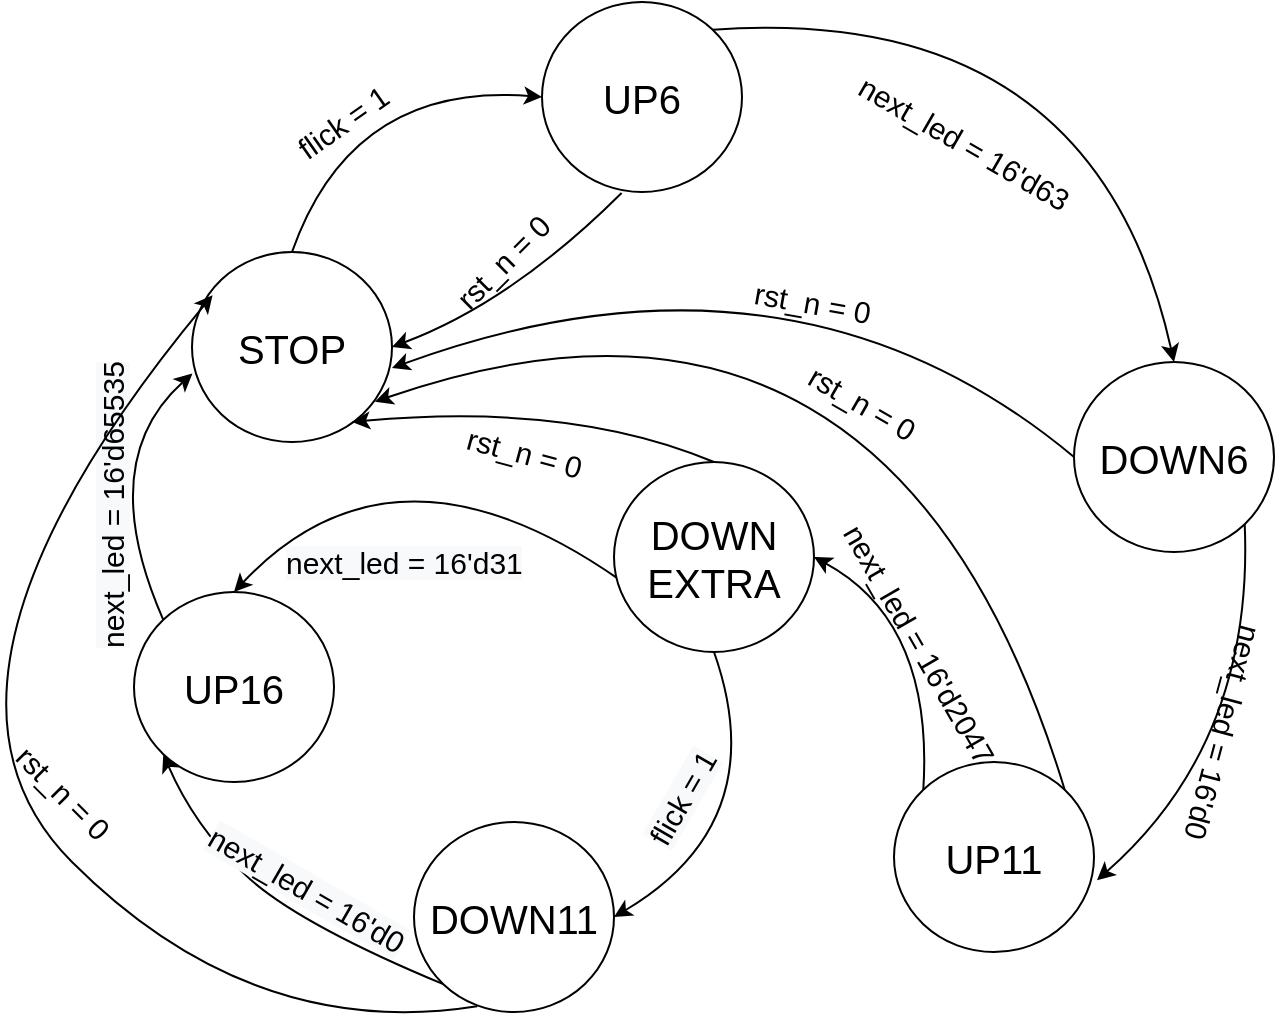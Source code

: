 <mxfile version="14.8.3" type="github">
  <diagram id="2rnhTk_CUh4Y62Cs5DJs" name="Page-1">
    <mxGraphModel dx="1019" dy="456" grid="1" gridSize="10" guides="1" tooltips="1" connect="1" arrows="1" fold="1" page="1" pageScale="1" pageWidth="827" pageHeight="1169" math="0" shadow="0">
      <root>
        <mxCell id="0" />
        <mxCell id="1" parent="0" />
        <mxCell id="J5iCN7HABDpWgJtPhztJ-2" value="&lt;font style=&quot;font-size: 20px&quot;&gt;STOP&lt;/font&gt;" style="ellipse;whiteSpace=wrap;html=1;" parent="1" vertex="1">
          <mxGeometry x="160" y="475" width="100" height="95" as="geometry" />
        </mxCell>
        <mxCell id="J5iCN7HABDpWgJtPhztJ-7" value="" style="endArrow=classic;html=1;entryX=0.5;entryY=0;entryDx=0;entryDy=0;exitX=0.027;exitY=0.619;exitDx=0;exitDy=0;curved=1;exitPerimeter=0;" parent="1" source="TxeS7D_PVPmR740Y7BxE-22" target="TxeS7D_PVPmR740Y7BxE-23" edge="1">
          <mxGeometry width="50" height="50" relative="1" as="geometry">
            <mxPoint x="420" y="440" as="sourcePoint" />
            <mxPoint x="260" y="430" as="targetPoint" />
            <Array as="points">
              <mxPoint x="261" y="560" />
            </Array>
          </mxGeometry>
        </mxCell>
        <mxCell id="J5iCN7HABDpWgJtPhztJ-8" value="" style="endArrow=classic;html=1;entryX=0.5;entryY=0;entryDx=0;entryDy=0;exitX=1;exitY=0;exitDx=0;exitDy=0;curved=1;" parent="1" source="TxeS7D_PVPmR740Y7BxE-7" target="TxeS7D_PVPmR740Y7BxE-8" edge="1">
          <mxGeometry width="50" height="50" relative="1" as="geometry">
            <mxPoint x="541.004" y="545.004" as="sourcePoint" />
            <mxPoint x="455.856" y="465.004" as="targetPoint" />
            <Array as="points">
              <mxPoint x="611" y="350" />
            </Array>
          </mxGeometry>
        </mxCell>
        <mxCell id="J5iCN7HABDpWgJtPhztJ-9" value="" style="endArrow=classic;html=1;entryX=0;entryY=0.5;entryDx=0;entryDy=0;curved=1;exitX=0.5;exitY=0;exitDx=0;exitDy=0;" parent="1" source="J5iCN7HABDpWgJtPhztJ-2" target="TxeS7D_PVPmR740Y7BxE-7" edge="1">
          <mxGeometry width="50" height="50" relative="1" as="geometry">
            <mxPoint x="270" y="360" as="sourcePoint" />
            <mxPoint x="377.574" y="371.716" as="targetPoint" />
            <Array as="points">
              <mxPoint x="240" y="390" />
            </Array>
          </mxGeometry>
        </mxCell>
        <mxCell id="J5iCN7HABDpWgJtPhztJ-11" value="&lt;font style=&quot;font-size: 15px&quot;&gt;flick = 1&lt;/font&gt;" style="text;html=1;align=center;verticalAlign=middle;resizable=0;points=[];autosize=1;strokeColor=none;rotation=-35;" parent="1" vertex="1">
          <mxGeometry x="200" y="400" width="70" height="20" as="geometry" />
        </mxCell>
        <mxCell id="J5iCN7HABDpWgJtPhztJ-14" value="&lt;span style=&quot;color: rgb(0 , 0 , 0) ; font-family: &amp;#34;helvetica&amp;#34; ; font-size: 15px ; font-style: normal ; font-weight: 400 ; letter-spacing: normal ; text-align: center ; text-indent: 0px ; text-transform: none ; word-spacing: 0px ; background-color: rgb(248 , 249 , 250) ; display: inline ; float: none&quot;&gt;next_led = 16&#39;d31&lt;/span&gt;" style="text;whiteSpace=wrap;html=1;rotation=0;" parent="1" vertex="1">
          <mxGeometry x="205" y="615" width="130" height="30" as="geometry" />
        </mxCell>
        <mxCell id="TxeS7D_PVPmR740Y7BxE-3" value="" style="endArrow=classic;html=1;exitX=0.5;exitY=1;exitDx=0;exitDy=0;curved=1;entryX=1;entryY=0.5;entryDx=0;entryDy=0;" parent="1" source="TxeS7D_PVPmR740Y7BxE-22" target="TxeS7D_PVPmR740Y7BxE-10" edge="1">
          <mxGeometry width="50" height="50" relative="1" as="geometry">
            <mxPoint x="548.574" y="808.284" as="sourcePoint" />
            <mxPoint x="373" y="830" as="targetPoint" />
            <Array as="points">
              <mxPoint x="451" y="760" />
            </Array>
          </mxGeometry>
        </mxCell>
        <mxCell id="TxeS7D_PVPmR740Y7BxE-4" value="" style="endArrow=classic;html=1;curved=1;entryX=0.002;entryY=0.64;entryDx=0;entryDy=0;entryPerimeter=0;exitX=0;exitY=0;exitDx=0;exitDy=0;" parent="1" source="TxeS7D_PVPmR740Y7BxE-23" target="J5iCN7HABDpWgJtPhztJ-2" edge="1">
          <mxGeometry width="50" height="50" relative="1" as="geometry">
            <mxPoint x="20.996" y="611.716" as="sourcePoint" />
            <mxPoint x="196" y="590" as="targetPoint" />
            <Array as="points">
              <mxPoint x="111" y="580" />
            </Array>
          </mxGeometry>
        </mxCell>
        <mxCell id="TxeS7D_PVPmR740Y7BxE-5" value="&lt;font style=&quot;font-size: 15px&quot;&gt;next_led = 16&#39;d2047&lt;br&gt;&lt;br&gt;&lt;/font&gt;" style="text;html=1;align=center;verticalAlign=middle;resizable=0;points=[];autosize=1;strokeColor=none;rotation=60;" parent="1" vertex="1">
          <mxGeometry x="441" y="660" width="150" height="30" as="geometry" />
        </mxCell>
        <mxCell id="TxeS7D_PVPmR740Y7BxE-6" value="&lt;span style=&quot;color: rgb(0 , 0 , 0) ; font-family: &amp;#34;helvetica&amp;#34; ; font-size: 15px ; font-style: normal ; font-weight: 400 ; letter-spacing: normal ; text-align: center ; text-indent: 0px ; text-transform: none ; word-spacing: 0px ; background-color: rgb(248 , 249 , 250) ; display: inline ; float: none&quot;&gt;flick = 1&lt;br&gt;&lt;br&gt;&lt;/span&gt;" style="text;whiteSpace=wrap;html=1;rotation=-60;" parent="1" vertex="1">
          <mxGeometry x="361" y="704.5" width="120" height="30" as="geometry" />
        </mxCell>
        <mxCell id="TxeS7D_PVPmR740Y7BxE-7" value="&lt;font style=&quot;font-size: 20px&quot;&gt;UP6&lt;/font&gt;" style="ellipse;whiteSpace=wrap;html=1;" parent="1" vertex="1">
          <mxGeometry x="335" y="350" width="100" height="95" as="geometry" />
        </mxCell>
        <mxCell id="TxeS7D_PVPmR740Y7BxE-8" value="&lt;font style=&quot;font-size: 20px&quot;&gt;DOWN6&lt;/font&gt;" style="ellipse;whiteSpace=wrap;html=1;" parent="1" vertex="1">
          <mxGeometry x="601" y="530" width="100" height="95" as="geometry" />
        </mxCell>
        <mxCell id="TxeS7D_PVPmR740Y7BxE-9" value="&lt;span style=&quot;font-size: 20px&quot;&gt;UP11&lt;/span&gt;" style="ellipse;whiteSpace=wrap;html=1;" parent="1" vertex="1">
          <mxGeometry x="511" y="730" width="100" height="95" as="geometry" />
        </mxCell>
        <mxCell id="TxeS7D_PVPmR740Y7BxE-10" value="&lt;span style=&quot;font-size: 20px&quot;&gt;DOWN11&lt;/span&gt;" style="ellipse;whiteSpace=wrap;html=1;" parent="1" vertex="1">
          <mxGeometry x="271" y="760" width="100" height="95" as="geometry" />
        </mxCell>
        <mxCell id="TxeS7D_PVPmR740Y7BxE-11" value="" style="endArrow=classic;html=1;entryX=1.015;entryY=0.622;entryDx=0;entryDy=0;entryPerimeter=0;curved=1;exitX=1;exitY=1;exitDx=0;exitDy=0;" parent="1" source="TxeS7D_PVPmR740Y7BxE-8" target="TxeS7D_PVPmR740Y7BxE-9" edge="1">
          <mxGeometry width="50" height="50" relative="1" as="geometry">
            <mxPoint x="786.14" y="770" as="sourcePoint" />
            <mxPoint x="620.996" y="695.004" as="targetPoint" />
            <Array as="points">
              <mxPoint x="691" y="720" />
            </Array>
          </mxGeometry>
        </mxCell>
        <mxCell id="TxeS7D_PVPmR740Y7BxE-13" value="&lt;font style=&quot;font-size: 15px&quot;&gt;next_led = 16&#39;d63&lt;/font&gt;" style="text;html=1;align=center;verticalAlign=middle;resizable=0;points=[];autosize=1;strokeColor=none;rotation=30;" parent="1" vertex="1">
          <mxGeometry x="481" y="410" width="130" height="20" as="geometry" />
        </mxCell>
        <mxCell id="TxeS7D_PVPmR740Y7BxE-15" value="&lt;font style=&quot;font-size: 15px&quot;&gt;next_led = 16&#39;d0&lt;/font&gt;" style="text;html=1;align=center;verticalAlign=middle;resizable=0;points=[];autosize=1;strokeColor=none;rotation=105;" parent="1" vertex="1">
          <mxGeometry x="611" y="705" width="130" height="20" as="geometry" />
        </mxCell>
        <mxCell id="TxeS7D_PVPmR740Y7BxE-22" value="&lt;span style=&quot;font-size: 20px&quot;&gt;DOWN&lt;br&gt;EXTRA&lt;/span&gt;" style="ellipse;whiteSpace=wrap;html=1;" parent="1" vertex="1">
          <mxGeometry x="371" y="580" width="100" height="95" as="geometry" />
        </mxCell>
        <mxCell id="TxeS7D_PVPmR740Y7BxE-23" value="&lt;span style=&quot;font-size: 20px&quot;&gt;UP16&lt;/span&gt;" style="ellipse;whiteSpace=wrap;html=1;" parent="1" vertex="1">
          <mxGeometry x="131" y="645" width="100" height="95" as="geometry" />
        </mxCell>
        <mxCell id="TxeS7D_PVPmR740Y7BxE-24" value="" style="endArrow=classic;html=1;exitX=0;exitY=1;exitDx=0;exitDy=0;entryX=0;entryY=1;entryDx=0;entryDy=0;curved=1;" parent="1" source="TxeS7D_PVPmR740Y7BxE-10" target="TxeS7D_PVPmR740Y7BxE-23" edge="1">
          <mxGeometry width="50" height="50" relative="1" as="geometry">
            <mxPoint x="93.426" y="793.356" as="sourcePoint" />
            <mxPoint x="268.574" y="783.356" as="targetPoint" />
            <Array as="points">
              <mxPoint x="211" y="810" />
              <mxPoint x="161" y="761.64" />
            </Array>
          </mxGeometry>
        </mxCell>
        <mxCell id="TxeS7D_PVPmR740Y7BxE-25" value="&lt;span style=&quot;color: rgb(0 , 0 , 0) ; font-family: &amp;#34;helvetica&amp;#34; ; font-size: 15px ; font-style: normal ; font-weight: 400 ; letter-spacing: normal ; text-align: center ; text-indent: 0px ; text-transform: none ; word-spacing: 0px ; background-color: rgb(248 , 249 , 250) ; display: inline ; float: none&quot;&gt;next_led = 16&#39;d0&lt;br&gt;&lt;/span&gt;" style="text;whiteSpace=wrap;html=1;rotation=30;" parent="1" vertex="1">
          <mxGeometry x="160" y="780" width="120" height="30" as="geometry" />
        </mxCell>
        <mxCell id="TxeS7D_PVPmR740Y7BxE-27" value="&lt;span style=&quot;color: rgb(0 , 0 , 0) ; font-family: &amp;#34;helvetica&amp;#34; ; font-size: 15px ; font-style: normal ; font-weight: 400 ; letter-spacing: normal ; text-align: center ; text-indent: 0px ; text-transform: none ; word-spacing: 0px ; background-color: rgb(248 , 249 , 250) ; display: inline ; float: none&quot;&gt;next_led = 16&#39;d65535&lt;/span&gt;" style="text;whiteSpace=wrap;html=1;rotation=-90;" parent="1" vertex="1">
          <mxGeometry x="40" y="580" width="160" height="30" as="geometry" />
        </mxCell>
        <mxCell id="sPhD7e8ujPRAf1kuhp1V-1" value="" style="endArrow=classic;html=1;exitX=0;exitY=0;exitDx=0;exitDy=0;entryX=1;entryY=0.5;entryDx=0;entryDy=0;curved=1;" parent="1" source="TxeS7D_PVPmR740Y7BxE-9" target="TxeS7D_PVPmR740Y7BxE-22" edge="1">
          <mxGeometry width="50" height="50" relative="1" as="geometry">
            <mxPoint x="346.996" y="720.716" as="sourcePoint" />
            <mxPoint x="522.144" y="710.716" as="targetPoint" />
            <Array as="points">
              <mxPoint x="531" y="660" />
            </Array>
          </mxGeometry>
        </mxCell>
        <mxCell id="bxx-TvzJjqoh5WmsUE4k-1" value="" style="endArrow=classic;html=1;entryX=1;entryY=0.5;entryDx=0;entryDy=0;curved=1;exitX=0.398;exitY=1.005;exitDx=0;exitDy=0;exitPerimeter=0;" edge="1" parent="1" source="TxeS7D_PVPmR740Y7BxE-7" target="J5iCN7HABDpWgJtPhztJ-2">
          <mxGeometry width="50" height="50" relative="1" as="geometry">
            <mxPoint x="220" y="485" as="sourcePoint" />
            <mxPoint x="345" y="407.5" as="targetPoint" />
            <Array as="points">
              <mxPoint x="320" y="500" />
            </Array>
          </mxGeometry>
        </mxCell>
        <mxCell id="bxx-TvzJjqoh5WmsUE4k-2" value="&lt;font style=&quot;font-size: 15px&quot;&gt;rst_n = 0&lt;/font&gt;" style="text;html=1;align=center;verticalAlign=middle;resizable=0;points=[];autosize=1;strokeColor=none;rotation=-45;" vertex="1" parent="1">
          <mxGeometry x="280" y="470" width="70" height="20" as="geometry" />
        </mxCell>
        <mxCell id="bxx-TvzJjqoh5WmsUE4k-3" value="" style="endArrow=classic;html=1;curved=1;exitX=0;exitY=0.5;exitDx=0;exitDy=0;" edge="1" parent="1" source="TxeS7D_PVPmR740Y7BxE-8">
          <mxGeometry width="50" height="50" relative="1" as="geometry">
            <mxPoint x="230" y="495" as="sourcePoint" />
            <mxPoint x="260" y="533" as="targetPoint" />
            <Array as="points">
              <mxPoint x="460" y="460" />
            </Array>
          </mxGeometry>
        </mxCell>
        <mxCell id="bxx-TvzJjqoh5WmsUE4k-4" value="&lt;font style=&quot;font-size: 15px&quot;&gt;rst_n = 0&lt;/font&gt;" style="text;html=1;align=center;verticalAlign=middle;resizable=0;points=[];autosize=1;strokeColor=none;rotation=10;" vertex="1" parent="1">
          <mxGeometry x="435" y="490" width="70" height="20" as="geometry" />
        </mxCell>
        <mxCell id="bxx-TvzJjqoh5WmsUE4k-5" value="" style="endArrow=classic;html=1;curved=1;exitX=1;exitY=0;exitDx=0;exitDy=0;entryX=0.915;entryY=0.788;entryDx=0;entryDy=0;entryPerimeter=0;" edge="1" parent="1" source="TxeS7D_PVPmR740Y7BxE-9" target="J5iCN7HABDpWgJtPhztJ-2">
          <mxGeometry width="50" height="50" relative="1" as="geometry">
            <mxPoint x="590" y="690" as="sourcePoint" />
            <mxPoint x="260" y="544" as="targetPoint" />
            <Array as="points">
              <mxPoint x="510" y="460" />
            </Array>
          </mxGeometry>
        </mxCell>
        <mxCell id="bxx-TvzJjqoh5WmsUE4k-7" value="&lt;font style=&quot;font-size: 15px&quot;&gt;rst_n = 0&lt;/font&gt;" style="text;html=1;align=center;verticalAlign=middle;resizable=0;points=[];autosize=1;strokeColor=none;rotation=30;" vertex="1" parent="1">
          <mxGeometry x="460" y="540" width="70" height="20" as="geometry" />
        </mxCell>
        <mxCell id="bxx-TvzJjqoh5WmsUE4k-10" value="" style="endArrow=classic;html=1;curved=1;exitX=0.5;exitY=0;exitDx=0;exitDy=0;" edge="1" parent="1" source="TxeS7D_PVPmR740Y7BxE-22">
          <mxGeometry width="50" height="50" relative="1" as="geometry">
            <mxPoint x="155.458" y="669.091" as="sourcePoint" />
            <mxPoint x="240" y="560" as="targetPoint" />
            <Array as="points">
              <mxPoint x="350" y="550" />
            </Array>
          </mxGeometry>
        </mxCell>
        <mxCell id="bxx-TvzJjqoh5WmsUE4k-11" value="&lt;font style=&quot;font-size: 15px&quot;&gt;rst_n = 0&lt;/font&gt;" style="text;html=1;align=center;verticalAlign=middle;resizable=0;points=[];autosize=1;strokeColor=none;rotation=15;" vertex="1" parent="1">
          <mxGeometry x="291" y="565" width="70" height="20" as="geometry" />
        </mxCell>
        <mxCell id="bxx-TvzJjqoh5WmsUE4k-12" value="" style="endArrow=classic;html=1;exitX=0.316;exitY=0.97;exitDx=0;exitDy=0;entryX=0.103;entryY=0.227;entryDx=0;entryDy=0;curved=1;entryPerimeter=0;exitPerimeter=0;" edge="1" parent="1" source="TxeS7D_PVPmR740Y7BxE-10" target="J5iCN7HABDpWgJtPhztJ-2">
          <mxGeometry width="50" height="50" relative="1" as="geometry">
            <mxPoint x="295.458" y="850.909" as="sourcePoint" />
            <mxPoint x="155.458" y="735.909" as="targetPoint" />
            <Array as="points">
              <mxPoint x="190" y="870" />
              <mxPoint x="10" y="690" />
            </Array>
          </mxGeometry>
        </mxCell>
        <mxCell id="bxx-TvzJjqoh5WmsUE4k-13" value="&lt;font style=&quot;font-size: 15px&quot;&gt;rst_n = 0&lt;/font&gt;" style="text;html=1;align=center;verticalAlign=middle;resizable=0;points=[];autosize=1;strokeColor=none;rotation=45;" vertex="1" parent="1">
          <mxGeometry x="61" y="734.5" width="70" height="20" as="geometry" />
        </mxCell>
      </root>
    </mxGraphModel>
  </diagram>
</mxfile>
